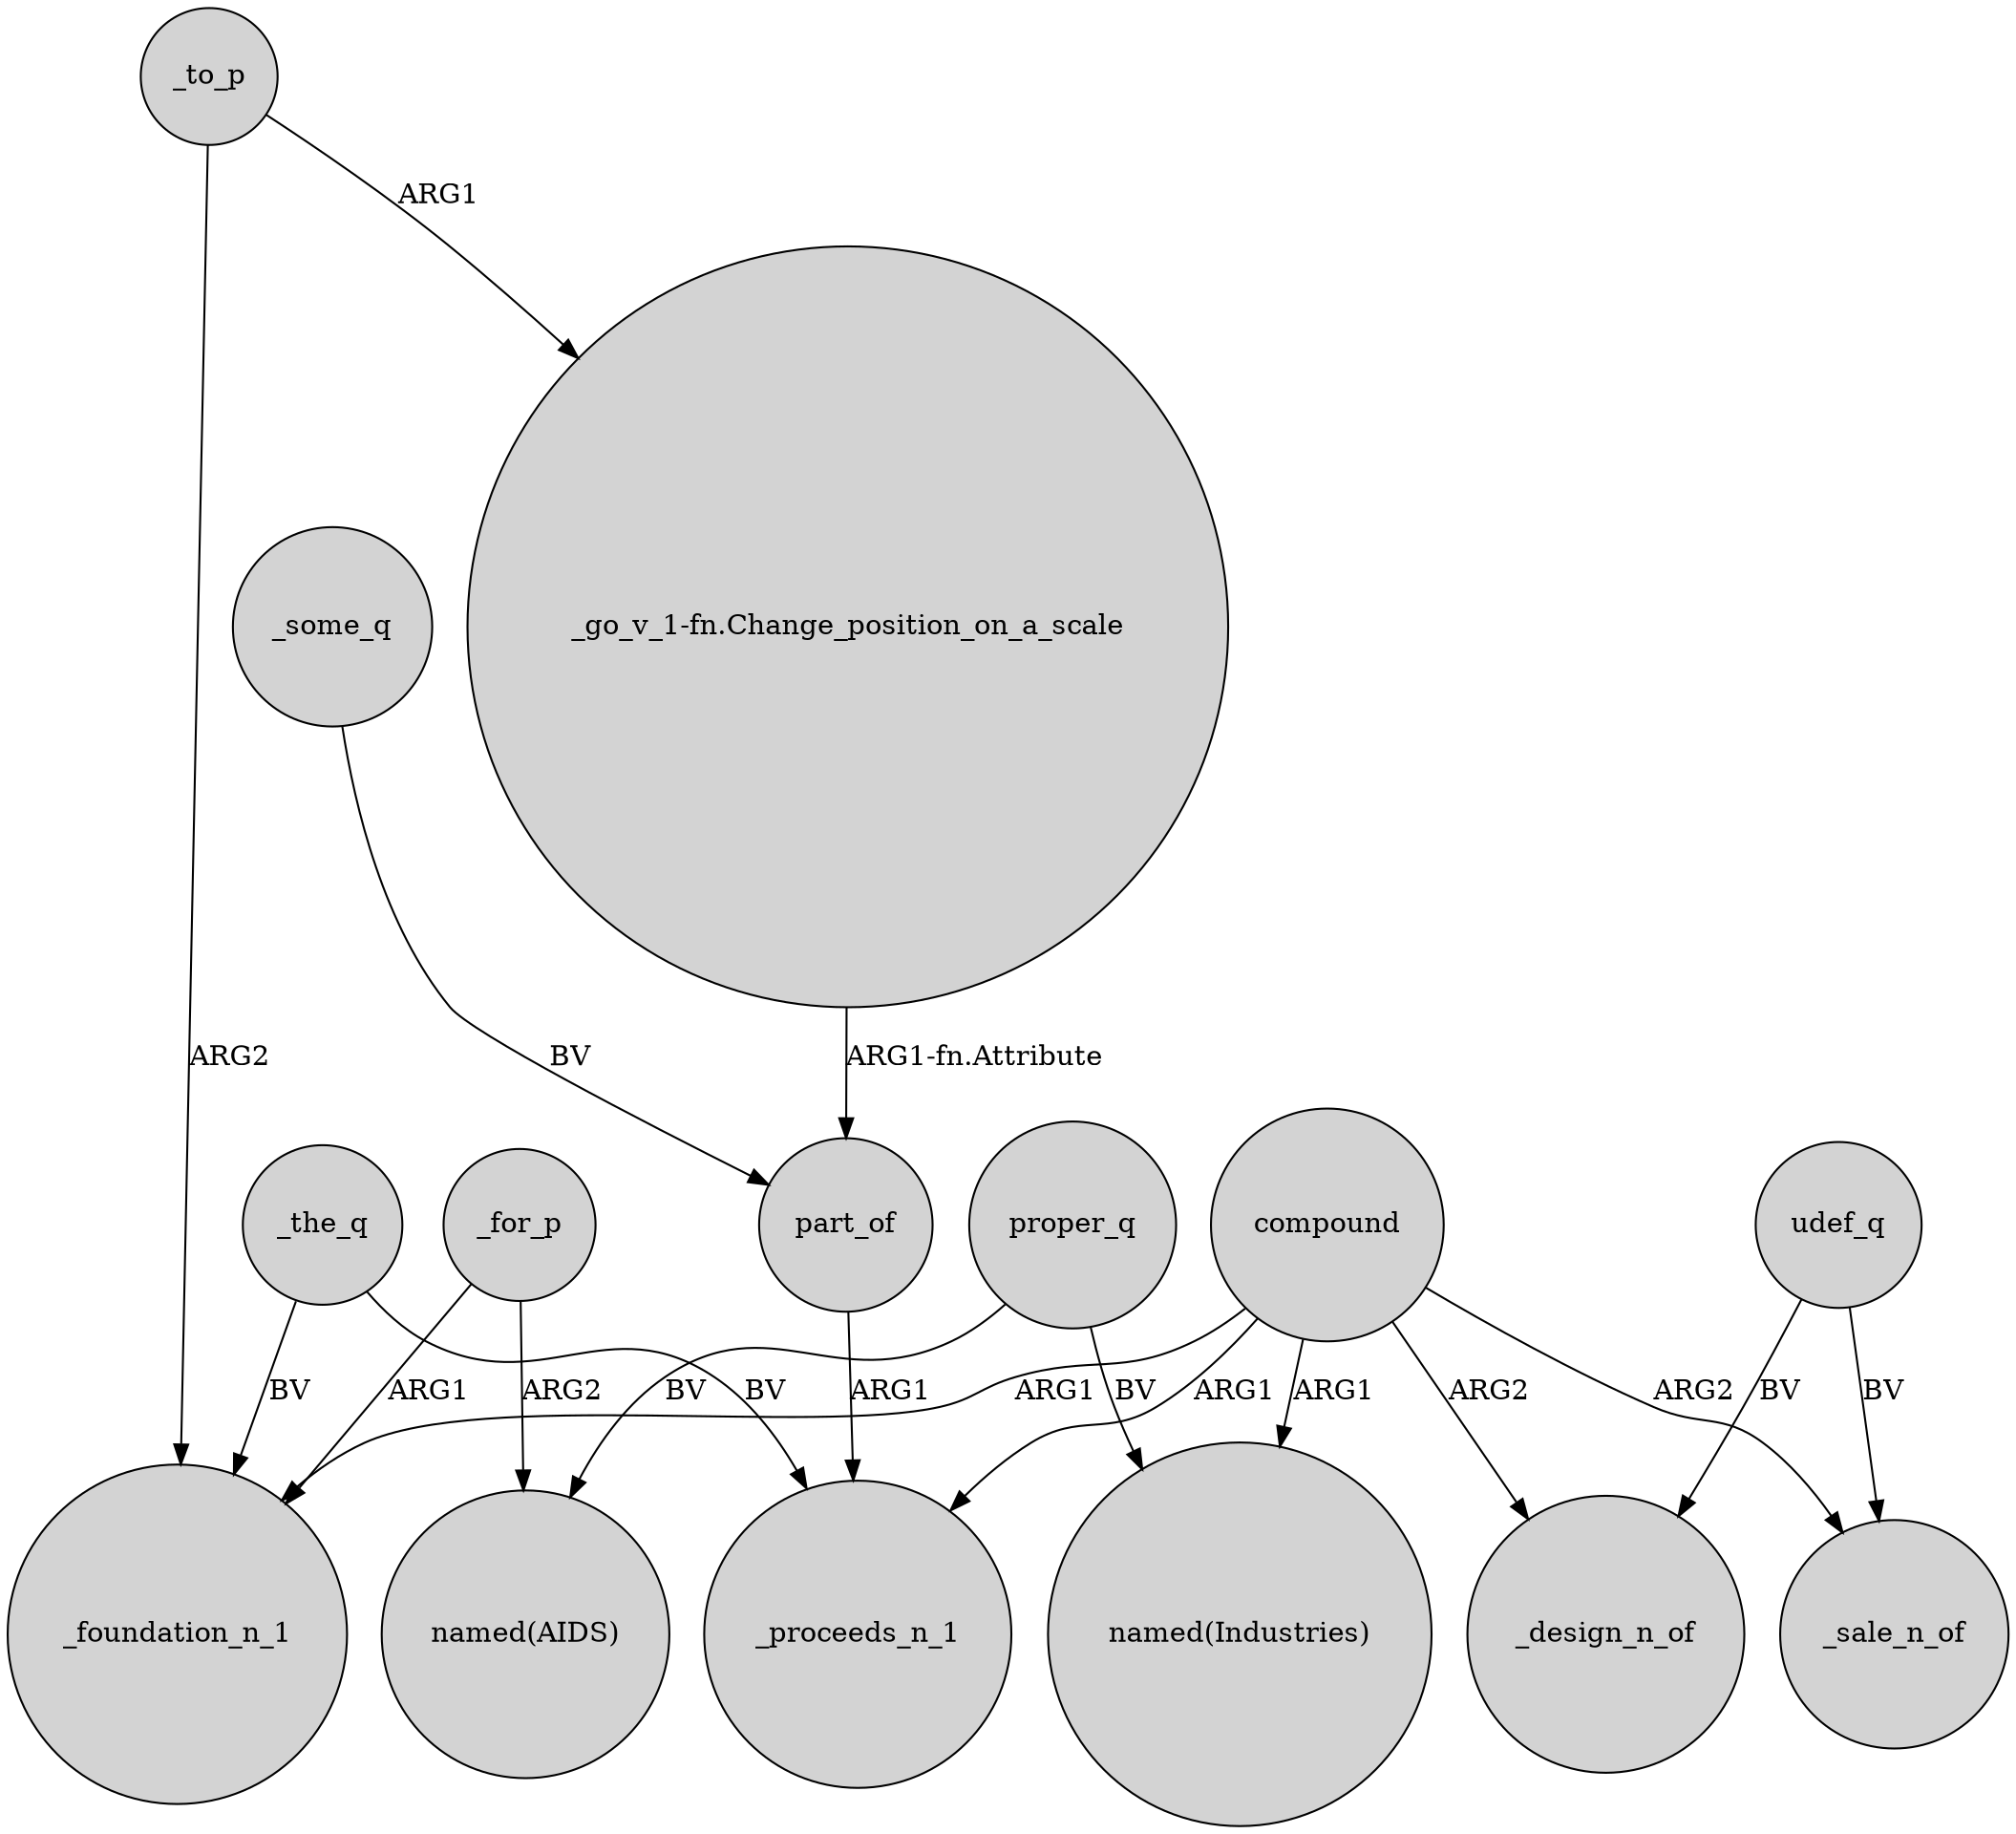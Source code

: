 digraph {
	node [shape=circle style=filled]
	_the_q -> _foundation_n_1 [label=BV]
	proper_q -> "named(Industries)" [label=BV]
	"_go_v_1-fn.Change_position_on_a_scale" -> part_of [label="ARG1-fn.Attribute"]
	udef_q -> _design_n_of [label=BV]
	udef_q -> _sale_n_of [label=BV]
	_the_q -> _proceeds_n_1 [label=BV]
	_to_p -> "_go_v_1-fn.Change_position_on_a_scale" [label=ARG1]
	compound -> _design_n_of [label=ARG2]
	_for_p -> _foundation_n_1 [label=ARG1]
	compound -> _proceeds_n_1 [label=ARG1]
	_for_p -> "named(AIDS)" [label=ARG2]
	proper_q -> "named(AIDS)" [label=BV]
	compound -> _foundation_n_1 [label=ARG1]
	_some_q -> part_of [label=BV]
	part_of -> _proceeds_n_1 [label=ARG1]
	compound -> "named(Industries)" [label=ARG1]
	compound -> _sale_n_of [label=ARG2]
	_to_p -> _foundation_n_1 [label=ARG2]
}
